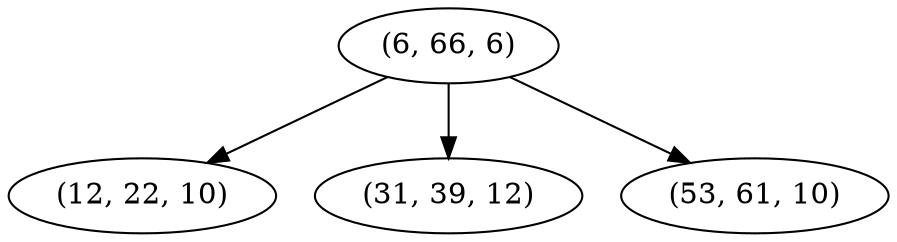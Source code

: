 digraph tree {
    "(6, 66, 6)";
    "(12, 22, 10)";
    "(31, 39, 12)";
    "(53, 61, 10)";
    "(6, 66, 6)" -> "(12, 22, 10)";
    "(6, 66, 6)" -> "(31, 39, 12)";
    "(6, 66, 6)" -> "(53, 61, 10)";
}
